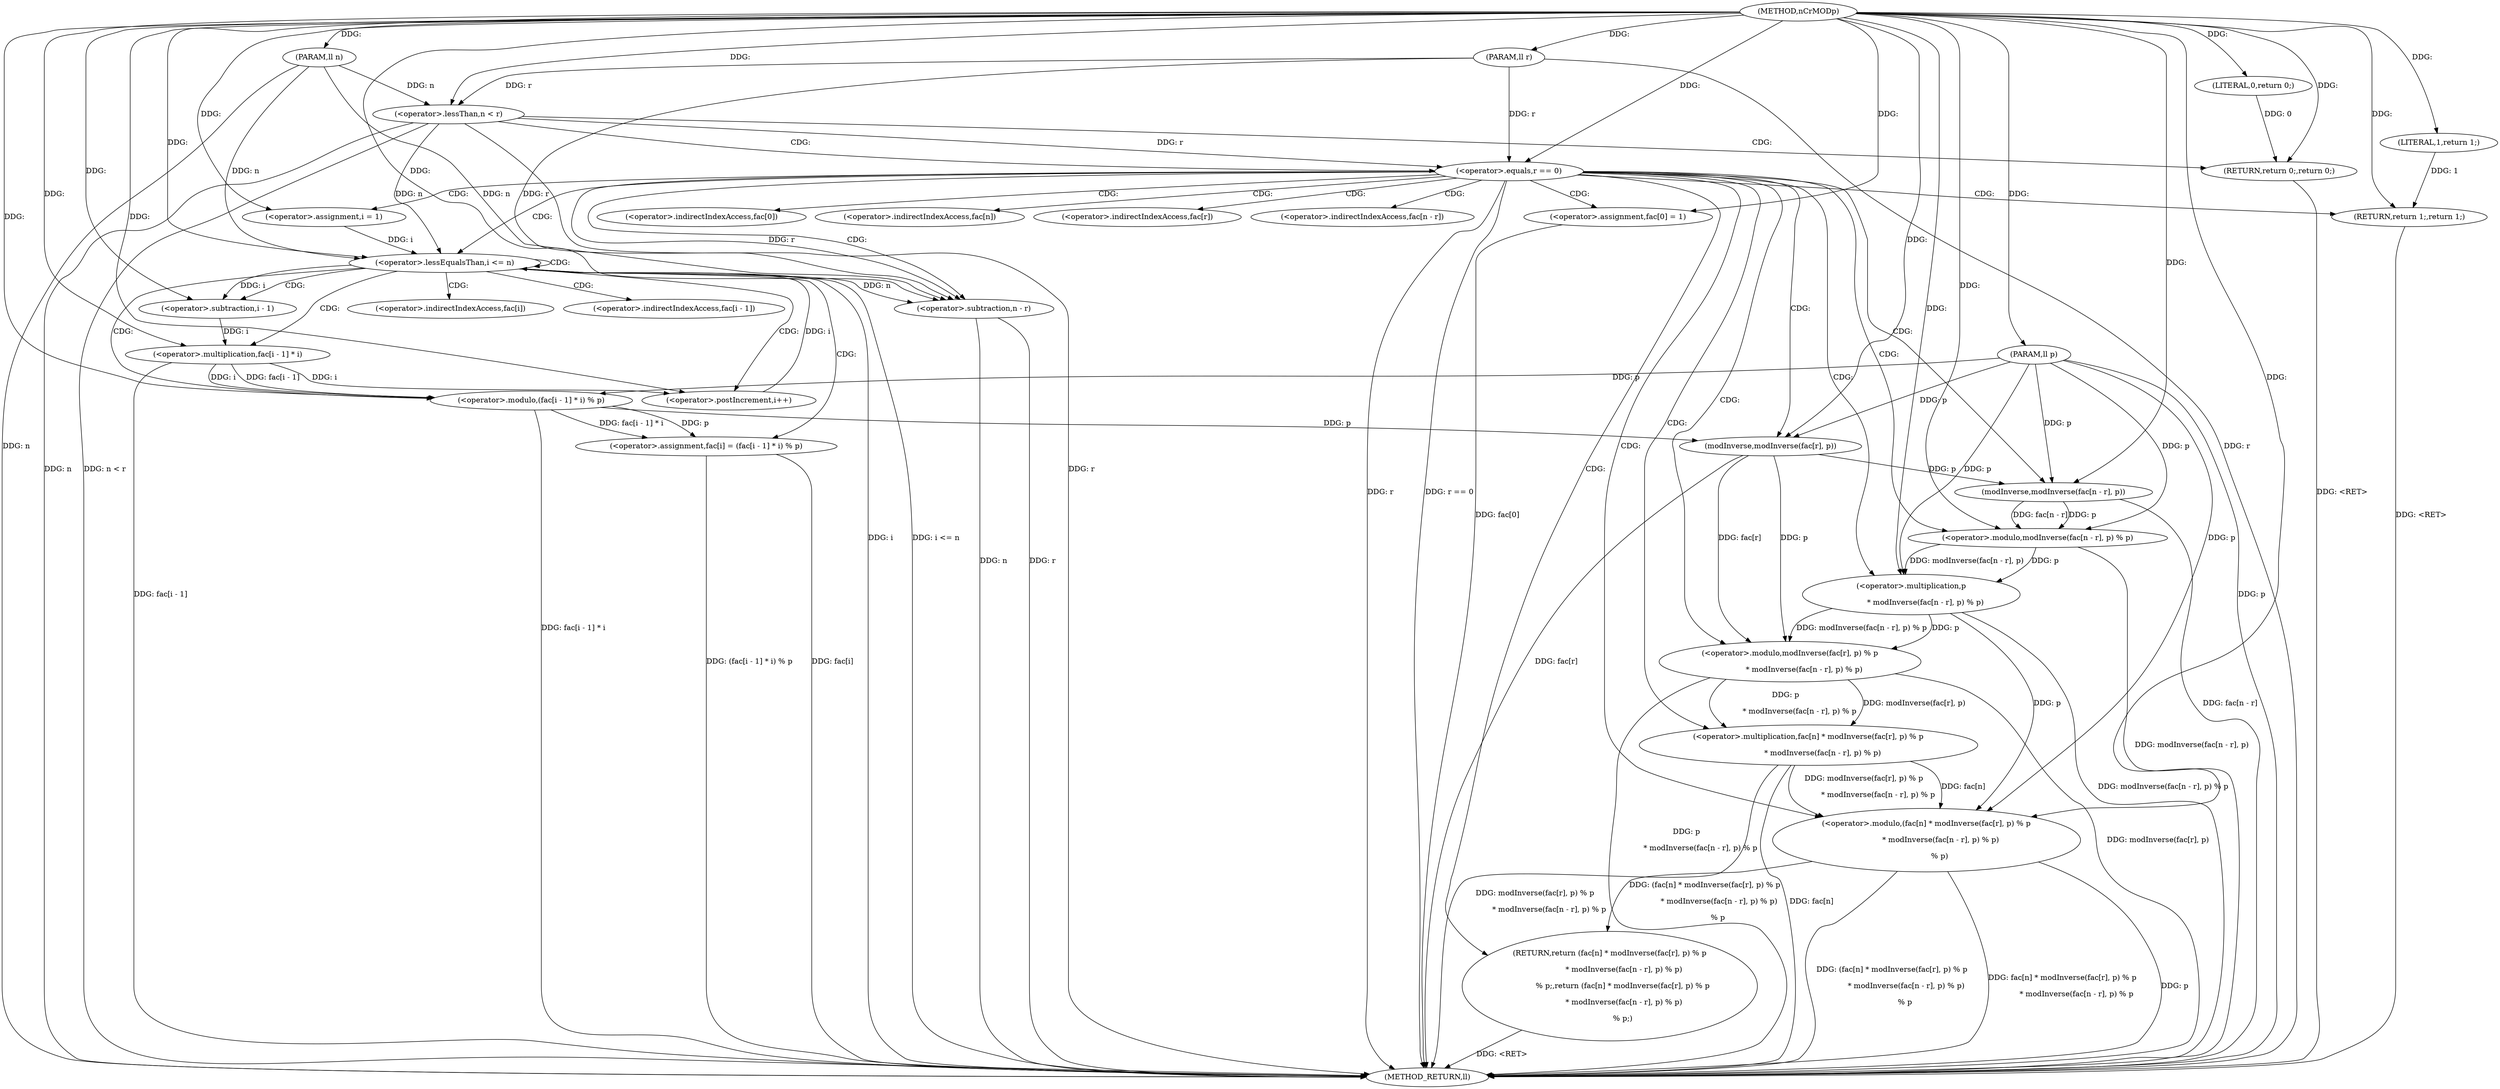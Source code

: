 digraph "nCrMODp" {  
"1000317" [label = "(METHOD,nCrMODp)" ]
"1000387" [label = "(METHOD_RETURN,ll)" ]
"1000318" [label = "(PARAM,ll n)" ]
"1000319" [label = "(PARAM,ll r)" ]
"1000320" [label = "(PARAM,ll p)" ]
"1000335" [label = "(<operator>.assignment,fac[0] = 1)" ]
"1000363" [label = "(RETURN,return (fac[n] * modInverse(fac[r], p) % p\n            * modInverse(fac[n - r], p) % p)\n           % p;,return (fac[n] * modInverse(fac[r], p) % p\n            * modInverse(fac[n - r], p) % p)\n           % p;)" ]
"1000323" [label = "(<operator>.lessThan,n < r)" ]
"1000326" [label = "(RETURN,return 0;,return 0;)" ]
"1000329" [label = "(<operator>.equals,r == 0)" ]
"1000332" [label = "(RETURN,return 1;,return 1;)" ]
"1000342" [label = "(<operator>.assignment,i = 1)" ]
"1000345" [label = "(<operator>.lessEqualsThan,i <= n)" ]
"1000348" [label = "(<operator>.postIncrement,i++)" ]
"1000350" [label = "(<operator>.assignment,fac[i] = (fac[i - 1] * i) % p)" ]
"1000364" [label = "(<operator>.modulo,(fac[n] * modInverse(fac[r], p) % p\n            * modInverse(fac[n - r], p) % p)\n           % p)" ]
"1000327" [label = "(LITERAL,0,return 0;)" ]
"1000333" [label = "(LITERAL,1,return 1;)" ]
"1000354" [label = "(<operator>.modulo,(fac[i - 1] * i) % p)" ]
"1000365" [label = "(<operator>.multiplication,fac[n] * modInverse(fac[r], p) % p\n            * modInverse(fac[n - r], p) % p)" ]
"1000355" [label = "(<operator>.multiplication,fac[i - 1] * i)" ]
"1000369" [label = "(<operator>.modulo,modInverse(fac[r], p) % p\n            * modInverse(fac[n - r], p) % p)" ]
"1000370" [label = "(modInverse,modInverse(fac[r], p))" ]
"1000375" [label = "(<operator>.multiplication,p\n            * modInverse(fac[n - r], p) % p)" ]
"1000358" [label = "(<operator>.subtraction,i - 1)" ]
"1000377" [label = "(<operator>.modulo,modInverse(fac[n - r], p) % p)" ]
"1000378" [label = "(modInverse,modInverse(fac[n - r], p))" ]
"1000381" [label = "(<operator>.subtraction,n - r)" ]
"1000336" [label = "(<operator>.indirectIndexAccess,fac[0])" ]
"1000351" [label = "(<operator>.indirectIndexAccess,fac[i])" ]
"1000366" [label = "(<operator>.indirectIndexAccess,fac[n])" ]
"1000356" [label = "(<operator>.indirectIndexAccess,fac[i - 1])" ]
"1000371" [label = "(<operator>.indirectIndexAccess,fac[r])" ]
"1000379" [label = "(<operator>.indirectIndexAccess,fac[n - r])" ]
  "1000363" -> "1000387"  [ label = "DDG: <RET>"] 
  "1000326" -> "1000387"  [ label = "DDG: <RET>"] 
  "1000332" -> "1000387"  [ label = "DDG: <RET>"] 
  "1000318" -> "1000387"  [ label = "DDG: n"] 
  "1000319" -> "1000387"  [ label = "DDG: r"] 
  "1000320" -> "1000387"  [ label = "DDG: p"] 
  "1000323" -> "1000387"  [ label = "DDG: n"] 
  "1000323" -> "1000387"  [ label = "DDG: r"] 
  "1000323" -> "1000387"  [ label = "DDG: n < r"] 
  "1000329" -> "1000387"  [ label = "DDG: r"] 
  "1000329" -> "1000387"  [ label = "DDG: r == 0"] 
  "1000335" -> "1000387"  [ label = "DDG: fac[0]"] 
  "1000345" -> "1000387"  [ label = "DDG: i"] 
  "1000345" -> "1000387"  [ label = "DDG: i <= n"] 
  "1000365" -> "1000387"  [ label = "DDG: fac[n]"] 
  "1000370" -> "1000387"  [ label = "DDG: fac[r]"] 
  "1000369" -> "1000387"  [ label = "DDG: modInverse(fac[r], p)"] 
  "1000381" -> "1000387"  [ label = "DDG: n"] 
  "1000381" -> "1000387"  [ label = "DDG: r"] 
  "1000378" -> "1000387"  [ label = "DDG: fac[n - r]"] 
  "1000377" -> "1000387"  [ label = "DDG: modInverse(fac[n - r], p)"] 
  "1000375" -> "1000387"  [ label = "DDG: modInverse(fac[n - r], p) % p"] 
  "1000369" -> "1000387"  [ label = "DDG: p\n            * modInverse(fac[n - r], p) % p"] 
  "1000365" -> "1000387"  [ label = "DDG: modInverse(fac[r], p) % p\n            * modInverse(fac[n - r], p) % p"] 
  "1000364" -> "1000387"  [ label = "DDG: fac[n] * modInverse(fac[r], p) % p\n            * modInverse(fac[n - r], p) % p"] 
  "1000364" -> "1000387"  [ label = "DDG: p"] 
  "1000364" -> "1000387"  [ label = "DDG: (fac[n] * modInverse(fac[r], p) % p\n            * modInverse(fac[n - r], p) % p)\n           % p"] 
  "1000350" -> "1000387"  [ label = "DDG: fac[i]"] 
  "1000355" -> "1000387"  [ label = "DDG: fac[i - 1]"] 
  "1000354" -> "1000387"  [ label = "DDG: fac[i - 1] * i"] 
  "1000350" -> "1000387"  [ label = "DDG: (fac[i - 1] * i) % p"] 
  "1000317" -> "1000318"  [ label = "DDG: "] 
  "1000317" -> "1000319"  [ label = "DDG: "] 
  "1000317" -> "1000320"  [ label = "DDG: "] 
  "1000317" -> "1000335"  [ label = "DDG: "] 
  "1000364" -> "1000363"  [ label = "DDG: (fac[n] * modInverse(fac[r], p) % p\n            * modInverse(fac[n - r], p) % p)\n           % p"] 
  "1000327" -> "1000326"  [ label = "DDG: 0"] 
  "1000317" -> "1000326"  [ label = "DDG: "] 
  "1000333" -> "1000332"  [ label = "DDG: 1"] 
  "1000317" -> "1000332"  [ label = "DDG: "] 
  "1000317" -> "1000342"  [ label = "DDG: "] 
  "1000354" -> "1000350"  [ label = "DDG: p"] 
  "1000354" -> "1000350"  [ label = "DDG: fac[i - 1] * i"] 
  "1000318" -> "1000323"  [ label = "DDG: n"] 
  "1000317" -> "1000323"  [ label = "DDG: "] 
  "1000319" -> "1000323"  [ label = "DDG: r"] 
  "1000317" -> "1000327"  [ label = "DDG: "] 
  "1000323" -> "1000329"  [ label = "DDG: r"] 
  "1000319" -> "1000329"  [ label = "DDG: r"] 
  "1000317" -> "1000329"  [ label = "DDG: "] 
  "1000317" -> "1000333"  [ label = "DDG: "] 
  "1000342" -> "1000345"  [ label = "DDG: i"] 
  "1000348" -> "1000345"  [ label = "DDG: i"] 
  "1000317" -> "1000345"  [ label = "DDG: "] 
  "1000323" -> "1000345"  [ label = "DDG: n"] 
  "1000318" -> "1000345"  [ label = "DDG: n"] 
  "1000355" -> "1000348"  [ label = "DDG: i"] 
  "1000317" -> "1000348"  [ label = "DDG: "] 
  "1000365" -> "1000364"  [ label = "DDG: modInverse(fac[r], p) % p\n            * modInverse(fac[n - r], p) % p"] 
  "1000365" -> "1000364"  [ label = "DDG: fac[n]"] 
  "1000375" -> "1000364"  [ label = "DDG: p"] 
  "1000320" -> "1000364"  [ label = "DDG: p"] 
  "1000317" -> "1000364"  [ label = "DDG: "] 
  "1000355" -> "1000354"  [ label = "DDG: fac[i - 1]"] 
  "1000355" -> "1000354"  [ label = "DDG: i"] 
  "1000320" -> "1000354"  [ label = "DDG: p"] 
  "1000317" -> "1000354"  [ label = "DDG: "] 
  "1000369" -> "1000365"  [ label = "DDG: modInverse(fac[r], p)"] 
  "1000369" -> "1000365"  [ label = "DDG: p\n            * modInverse(fac[n - r], p) % p"] 
  "1000358" -> "1000355"  [ label = "DDG: i"] 
  "1000317" -> "1000355"  [ label = "DDG: "] 
  "1000370" -> "1000369"  [ label = "DDG: fac[r]"] 
  "1000370" -> "1000369"  [ label = "DDG: p"] 
  "1000375" -> "1000369"  [ label = "DDG: p"] 
  "1000375" -> "1000369"  [ label = "DDG: modInverse(fac[n - r], p) % p"] 
  "1000354" -> "1000370"  [ label = "DDG: p"] 
  "1000320" -> "1000370"  [ label = "DDG: p"] 
  "1000317" -> "1000370"  [ label = "DDG: "] 
  "1000377" -> "1000375"  [ label = "DDG: p"] 
  "1000320" -> "1000375"  [ label = "DDG: p"] 
  "1000317" -> "1000375"  [ label = "DDG: "] 
  "1000377" -> "1000375"  [ label = "DDG: modInverse(fac[n - r], p)"] 
  "1000345" -> "1000358"  [ label = "DDG: i"] 
  "1000317" -> "1000358"  [ label = "DDG: "] 
  "1000378" -> "1000377"  [ label = "DDG: fac[n - r]"] 
  "1000378" -> "1000377"  [ label = "DDG: p"] 
  "1000320" -> "1000377"  [ label = "DDG: p"] 
  "1000317" -> "1000377"  [ label = "DDG: "] 
  "1000370" -> "1000378"  [ label = "DDG: p"] 
  "1000320" -> "1000378"  [ label = "DDG: p"] 
  "1000317" -> "1000378"  [ label = "DDG: "] 
  "1000345" -> "1000381"  [ label = "DDG: n"] 
  "1000318" -> "1000381"  [ label = "DDG: n"] 
  "1000317" -> "1000381"  [ label = "DDG: "] 
  "1000329" -> "1000381"  [ label = "DDG: r"] 
  "1000319" -> "1000381"  [ label = "DDG: r"] 
  "1000323" -> "1000326"  [ label = "CDG: "] 
  "1000323" -> "1000329"  [ label = "CDG: "] 
  "1000329" -> "1000342"  [ label = "CDG: "] 
  "1000329" -> "1000379"  [ label = "CDG: "] 
  "1000329" -> "1000332"  [ label = "CDG: "] 
  "1000329" -> "1000370"  [ label = "CDG: "] 
  "1000329" -> "1000371"  [ label = "CDG: "] 
  "1000329" -> "1000345"  [ label = "CDG: "] 
  "1000329" -> "1000377"  [ label = "CDG: "] 
  "1000329" -> "1000375"  [ label = "CDG: "] 
  "1000329" -> "1000335"  [ label = "CDG: "] 
  "1000329" -> "1000365"  [ label = "CDG: "] 
  "1000329" -> "1000366"  [ label = "CDG: "] 
  "1000329" -> "1000336"  [ label = "CDG: "] 
  "1000329" -> "1000363"  [ label = "CDG: "] 
  "1000329" -> "1000378"  [ label = "CDG: "] 
  "1000329" -> "1000381"  [ label = "CDG: "] 
  "1000329" -> "1000369"  [ label = "CDG: "] 
  "1000329" -> "1000364"  [ label = "CDG: "] 
  "1000345" -> "1000350"  [ label = "CDG: "] 
  "1000345" -> "1000345"  [ label = "CDG: "] 
  "1000345" -> "1000354"  [ label = "CDG: "] 
  "1000345" -> "1000356"  [ label = "CDG: "] 
  "1000345" -> "1000351"  [ label = "CDG: "] 
  "1000345" -> "1000355"  [ label = "CDG: "] 
  "1000345" -> "1000358"  [ label = "CDG: "] 
  "1000345" -> "1000348"  [ label = "CDG: "] 
}
